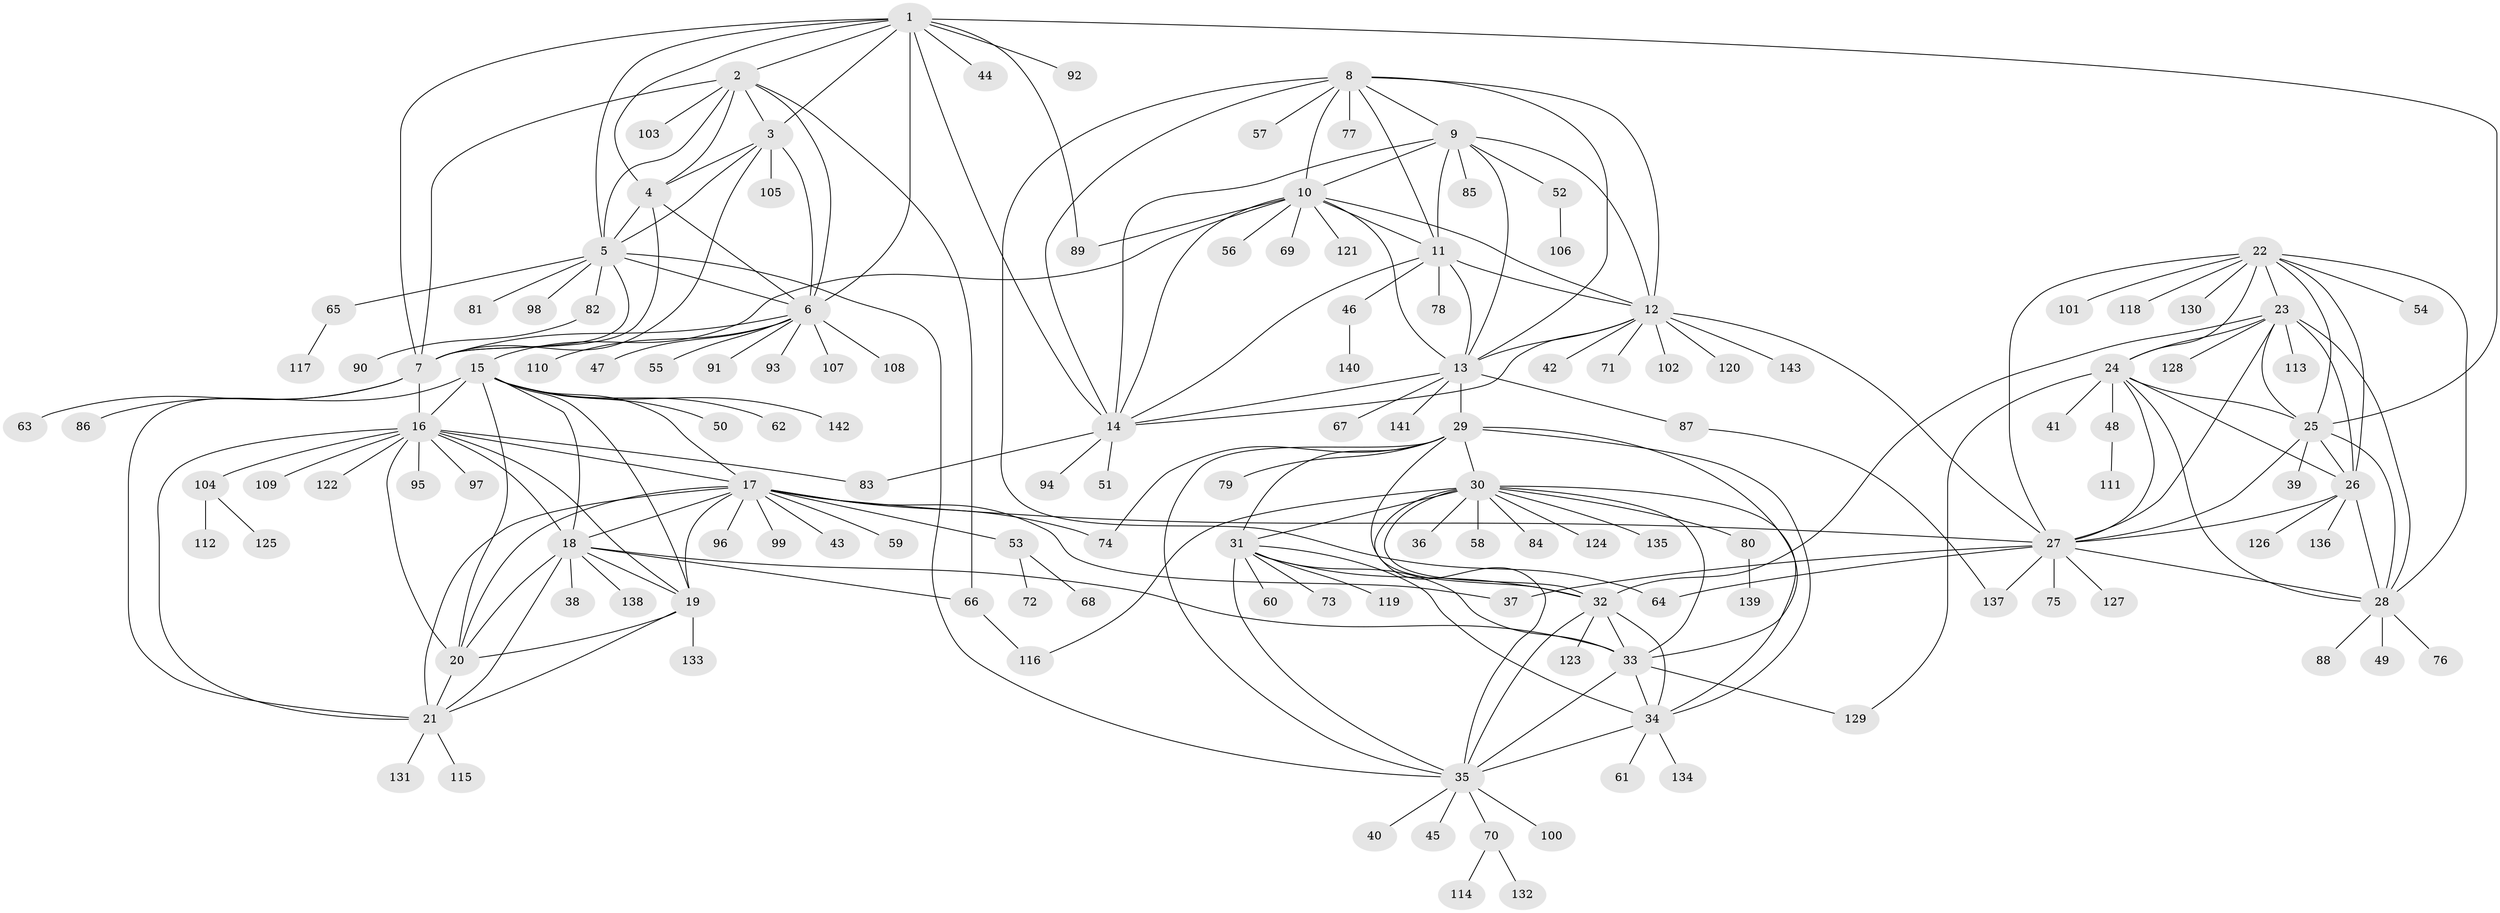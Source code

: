 // coarse degree distribution, {9: 0.017241379310344827, 7: 0.1724137931034483, 6: 0.15517241379310345, 10: 0.017241379310344827, 8: 0.1724137931034483, 4: 0.017241379310344827, 11: 0.017241379310344827, 2: 0.15517241379310345, 3: 0.034482758620689655, 1: 0.2413793103448276}
// Generated by graph-tools (version 1.1) at 2025/52/03/04/25 22:52:14]
// undirected, 143 vertices, 232 edges
graph export_dot {
  node [color=gray90,style=filled];
  1;
  2;
  3;
  4;
  5;
  6;
  7;
  8;
  9;
  10;
  11;
  12;
  13;
  14;
  15;
  16;
  17;
  18;
  19;
  20;
  21;
  22;
  23;
  24;
  25;
  26;
  27;
  28;
  29;
  30;
  31;
  32;
  33;
  34;
  35;
  36;
  37;
  38;
  39;
  40;
  41;
  42;
  43;
  44;
  45;
  46;
  47;
  48;
  49;
  50;
  51;
  52;
  53;
  54;
  55;
  56;
  57;
  58;
  59;
  60;
  61;
  62;
  63;
  64;
  65;
  66;
  67;
  68;
  69;
  70;
  71;
  72;
  73;
  74;
  75;
  76;
  77;
  78;
  79;
  80;
  81;
  82;
  83;
  84;
  85;
  86;
  87;
  88;
  89;
  90;
  91;
  92;
  93;
  94;
  95;
  96;
  97;
  98;
  99;
  100;
  101;
  102;
  103;
  104;
  105;
  106;
  107;
  108;
  109;
  110;
  111;
  112;
  113;
  114;
  115;
  116;
  117;
  118;
  119;
  120;
  121;
  122;
  123;
  124;
  125;
  126;
  127;
  128;
  129;
  130;
  131;
  132;
  133;
  134;
  135;
  136;
  137;
  138;
  139;
  140;
  141;
  142;
  143;
  1 -- 2;
  1 -- 3;
  1 -- 4;
  1 -- 5;
  1 -- 6;
  1 -- 7;
  1 -- 14;
  1 -- 25;
  1 -- 44;
  1 -- 89;
  1 -- 92;
  2 -- 3;
  2 -- 4;
  2 -- 5;
  2 -- 6;
  2 -- 7;
  2 -- 66;
  2 -- 103;
  3 -- 4;
  3 -- 5;
  3 -- 6;
  3 -- 7;
  3 -- 105;
  4 -- 5;
  4 -- 6;
  4 -- 7;
  5 -- 6;
  5 -- 7;
  5 -- 35;
  5 -- 65;
  5 -- 81;
  5 -- 82;
  5 -- 98;
  6 -- 7;
  6 -- 47;
  6 -- 55;
  6 -- 91;
  6 -- 93;
  6 -- 107;
  6 -- 108;
  6 -- 110;
  7 -- 16;
  7 -- 63;
  7 -- 86;
  8 -- 9;
  8 -- 10;
  8 -- 11;
  8 -- 12;
  8 -- 13;
  8 -- 14;
  8 -- 57;
  8 -- 64;
  8 -- 77;
  9 -- 10;
  9 -- 11;
  9 -- 12;
  9 -- 13;
  9 -- 14;
  9 -- 52;
  9 -- 85;
  10 -- 11;
  10 -- 12;
  10 -- 13;
  10 -- 14;
  10 -- 15;
  10 -- 56;
  10 -- 69;
  10 -- 89;
  10 -- 121;
  11 -- 12;
  11 -- 13;
  11 -- 14;
  11 -- 46;
  11 -- 78;
  12 -- 13;
  12 -- 14;
  12 -- 27;
  12 -- 42;
  12 -- 71;
  12 -- 102;
  12 -- 120;
  12 -- 143;
  13 -- 14;
  13 -- 29;
  13 -- 67;
  13 -- 87;
  13 -- 141;
  14 -- 51;
  14 -- 83;
  14 -- 94;
  15 -- 16;
  15 -- 17;
  15 -- 18;
  15 -- 19;
  15 -- 20;
  15 -- 21;
  15 -- 50;
  15 -- 62;
  15 -- 142;
  16 -- 17;
  16 -- 18;
  16 -- 19;
  16 -- 20;
  16 -- 21;
  16 -- 83;
  16 -- 95;
  16 -- 97;
  16 -- 104;
  16 -- 109;
  16 -- 122;
  17 -- 18;
  17 -- 19;
  17 -- 20;
  17 -- 21;
  17 -- 27;
  17 -- 37;
  17 -- 43;
  17 -- 53;
  17 -- 59;
  17 -- 74;
  17 -- 96;
  17 -- 99;
  18 -- 19;
  18 -- 20;
  18 -- 21;
  18 -- 33;
  18 -- 38;
  18 -- 66;
  18 -- 138;
  19 -- 20;
  19 -- 21;
  19 -- 133;
  20 -- 21;
  21 -- 115;
  21 -- 131;
  22 -- 23;
  22 -- 24;
  22 -- 25;
  22 -- 26;
  22 -- 27;
  22 -- 28;
  22 -- 54;
  22 -- 101;
  22 -- 118;
  22 -- 130;
  23 -- 24;
  23 -- 25;
  23 -- 26;
  23 -- 27;
  23 -- 28;
  23 -- 32;
  23 -- 113;
  23 -- 128;
  24 -- 25;
  24 -- 26;
  24 -- 27;
  24 -- 28;
  24 -- 41;
  24 -- 48;
  24 -- 129;
  25 -- 26;
  25 -- 27;
  25 -- 28;
  25 -- 39;
  26 -- 27;
  26 -- 28;
  26 -- 126;
  26 -- 136;
  27 -- 28;
  27 -- 37;
  27 -- 64;
  27 -- 75;
  27 -- 127;
  27 -- 137;
  28 -- 49;
  28 -- 76;
  28 -- 88;
  29 -- 30;
  29 -- 31;
  29 -- 32;
  29 -- 33;
  29 -- 34;
  29 -- 35;
  29 -- 74;
  29 -- 79;
  30 -- 31;
  30 -- 32;
  30 -- 33;
  30 -- 34;
  30 -- 35;
  30 -- 36;
  30 -- 58;
  30 -- 80;
  30 -- 84;
  30 -- 116;
  30 -- 124;
  30 -- 135;
  31 -- 32;
  31 -- 33;
  31 -- 34;
  31 -- 35;
  31 -- 60;
  31 -- 73;
  31 -- 119;
  32 -- 33;
  32 -- 34;
  32 -- 35;
  32 -- 123;
  33 -- 34;
  33 -- 35;
  33 -- 129;
  34 -- 35;
  34 -- 61;
  34 -- 134;
  35 -- 40;
  35 -- 45;
  35 -- 70;
  35 -- 100;
  46 -- 140;
  48 -- 111;
  52 -- 106;
  53 -- 68;
  53 -- 72;
  65 -- 117;
  66 -- 116;
  70 -- 114;
  70 -- 132;
  80 -- 139;
  82 -- 90;
  87 -- 137;
  104 -- 112;
  104 -- 125;
}
